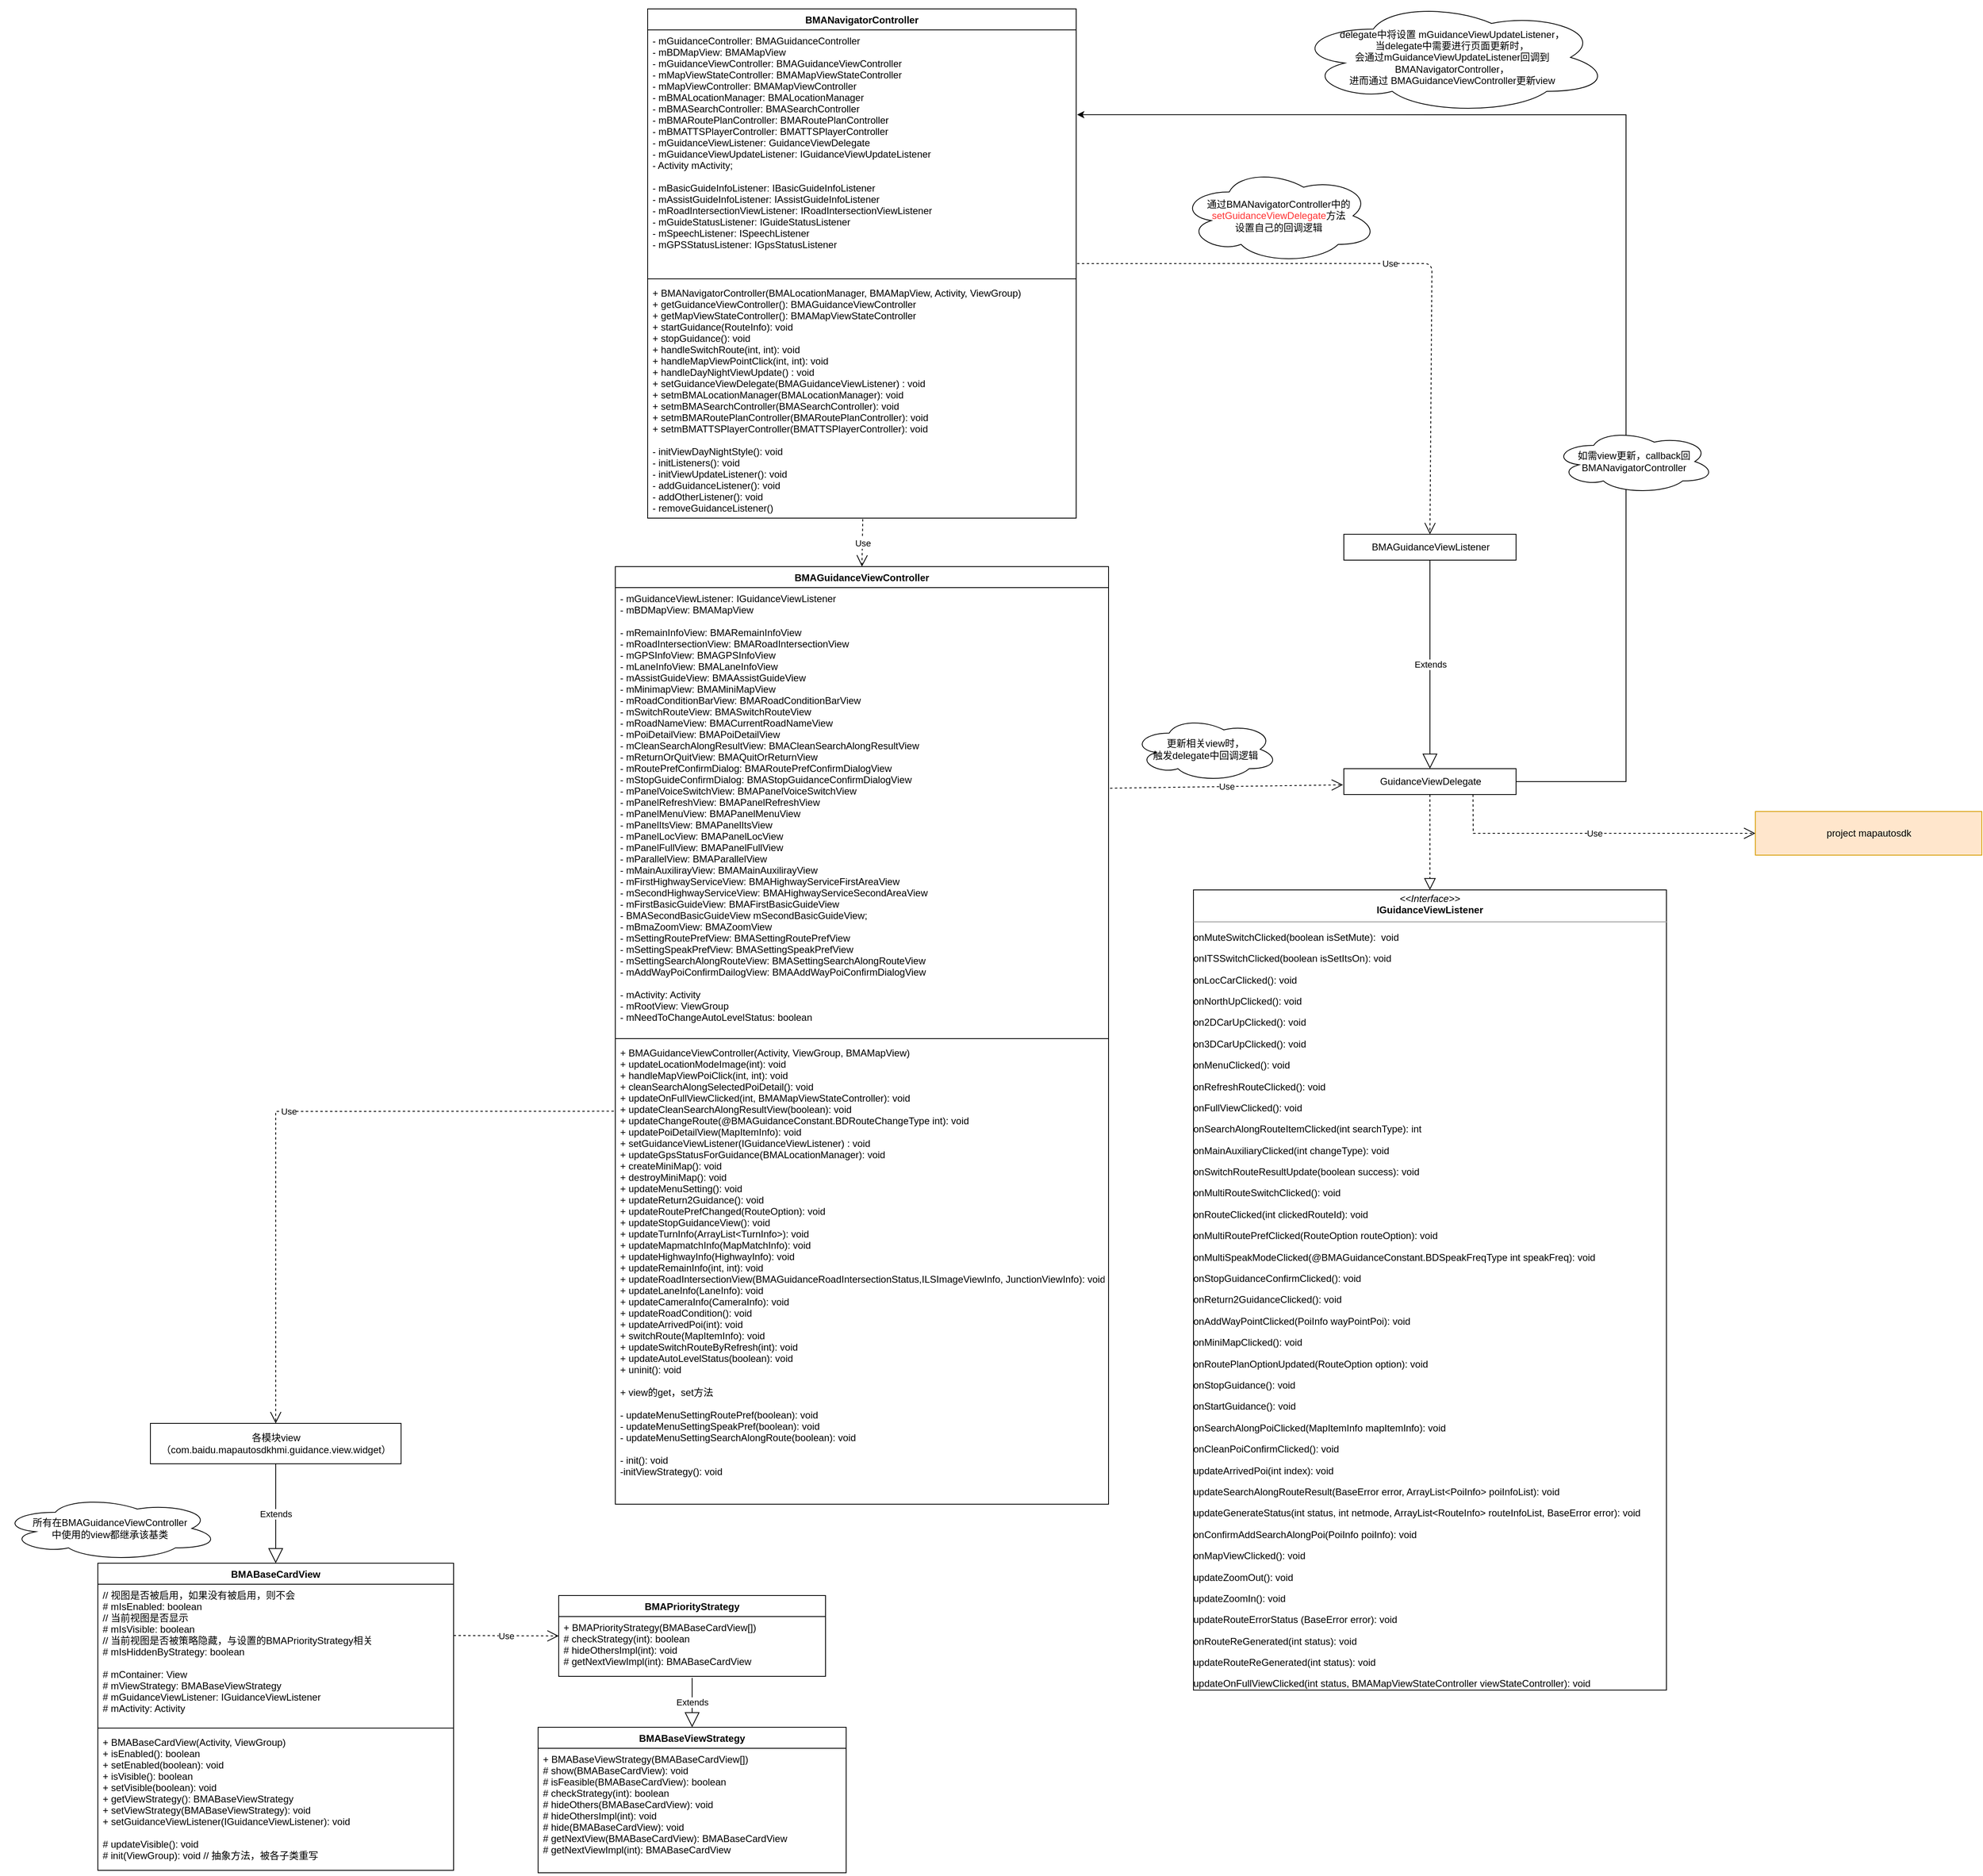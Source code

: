 <mxfile version="10.7.4" type="github"><diagram id="cbwFD5mW7fsBVPjqmvB1" name="Page-1"><mxGraphModel dx="2224" dy="2973" grid="1" gridSize="10" guides="1" tooltips="1" connect="1" arrows="1" fold="1" page="1" pageScale="1" pageWidth="826" pageHeight="1169" math="0" shadow="0"><root><mxCell id="0"/><mxCell id="1" parent="0"/><mxCell id="42xH3EtlM_pIVU0Sf06W-1" value="BMANavigatorController" style="swimlane;fontStyle=1;align=center;verticalAlign=top;childLayout=stackLayout;horizontal=1;startSize=26;horizontalStack=0;resizeParent=1;resizeParentMax=0;resizeLast=0;collapsible=1;marginBottom=0;" parent="1" vertex="1"><mxGeometry x="730" y="-1550" width="530" height="630" as="geometry"/></mxCell><mxCell id="42xH3EtlM_pIVU0Sf06W-2" value="- mGuidanceController: BMAGuidanceController&#10;- mBDMapView: BMAMapView&#10;- mGuidanceViewController: BMAGuidanceViewController&#10;- mMapViewStateController: BMAMapViewStateController&#10;- mMapViewController: BMAMapViewController&#10;- mBMALocationManager: BMALocationManager&#10;- mBMASearchController: BMASearchController&#10;- mBMARoutePlanController: BMARoutePlanController&#10;- mBMATTSPlayerController: BMATTSPlayerController&#10;- mGuidanceViewListener: GuidanceViewDelegate&#10;- mGuidanceViewUpdateListener: IGuidanceViewUpdateListener&#10;- Activity mActivity;&#10;&#10;- mBasicGuideInfoListener: IBasicGuideInfoListener&#10;- mAssistGuideInfoListener: IAssistGuideInfoListener&#10;- mRoadIntersectionViewListener: IRoadIntersectionViewListener&#10;- mGuideStatusListener: IGuideStatusListener&#10;- mSpeechListener: ISpeechListener&#10;- mGPSStatusListener: IGpsStatusListener" style="text;strokeColor=none;fillColor=none;align=left;verticalAlign=top;spacingLeft=4;spacingRight=4;overflow=hidden;rotatable=0;points=[[0,0.5],[1,0.5]];portConstraint=eastwest;" parent="42xH3EtlM_pIVU0Sf06W-1" vertex="1"><mxGeometry y="26" width="530" height="304" as="geometry"/></mxCell><mxCell id="42xH3EtlM_pIVU0Sf06W-3" value="" style="line;strokeWidth=1;fillColor=none;align=left;verticalAlign=middle;spacingTop=-1;spacingLeft=3;spacingRight=3;rotatable=0;labelPosition=right;points=[];portConstraint=eastwest;" parent="42xH3EtlM_pIVU0Sf06W-1" vertex="1"><mxGeometry y="330" width="530" height="8" as="geometry"/></mxCell><mxCell id="42xH3EtlM_pIVU0Sf06W-4" value="+ BMANavigatorController(BMALocationManager, BMAMapView, Activity, ViewGroup)&#10;+ getGuidanceViewController(): BMAGuidanceViewController&#10;+ getMapViewStateController(): BMAMapViewStateController&#10;+ startGuidance(RouteInfo): void&#10;+ stopGuidance(): void&#10;+ handleSwitchRoute(int, int): void&#10;+ handleMapViewPointClick(int, int): void&#10;+ handleDayNightViewUpdate() : void&#10;+ setGuidanceViewDelegate(BMAGuidanceViewListener) : void&#10;+ setmBMALocationManager(BMALocationManager): void&#10;+ setmBMASearchController(BMASearchController): void&#10;+ setmBMARoutePlanController(BMARoutePlanController): void&#10;+ setmBMATTSPlayerController(BMATTSPlayerController): void&#10;&#10;- initViewDayNightStyle(): void&#10;- initListeners(): void&#10;- initViewUpdateListener(): void&#10;- addGuidanceListener(): void&#10;- addOtherListener(): void&#10;- removeGuidanceListener()" style="text;strokeColor=none;fillColor=none;align=left;verticalAlign=top;spacingLeft=4;spacingRight=4;overflow=hidden;rotatable=0;points=[[0,0.5],[1,0.5]];portConstraint=eastwest;" parent="42xH3EtlM_pIVU0Sf06W-1" vertex="1"><mxGeometry y="338" width="530" height="292" as="geometry"/></mxCell><mxCell id="4yOHd0LwYtTpYNN_srMV-1" value="BMAGuidanceViewController" style="swimlane;fontStyle=1;align=center;verticalAlign=top;childLayout=stackLayout;horizontal=1;startSize=26;horizontalStack=0;resizeParent=1;resizeParentMax=0;resizeLast=0;collapsible=1;marginBottom=0;" parent="1" vertex="1"><mxGeometry x="690" y="-860" width="610" height="1160" as="geometry"/></mxCell><mxCell id="4yOHd0LwYtTpYNN_srMV-2" value="- mGuidanceViewListener: IGuidanceViewListener&#10;- mBDMapView: BMAMapView&#10;&#10;- mRemainInfoView: BMARemainInfoView&#10;- mRoadIntersectionView: BMARoadIntersectionView&#10;- mGPSInfoView: BMAGPSInfoView&#10;- mLaneInfoView: BMALaneInfoView&#10;- mAssistGuideView: BMAAssistGuideView&#10;- mMinimapView: BMAMiniMapView&#10;- mRoadConditionBarView: BMARoadConditionBarView&#10;- mSwitchRouteView: BMASwitchRouteView&#10;- mRoadNameView: BMACurrentRoadNameView&#10;- mPoiDetailView: BMAPoiDetailView&#10;- mCleanSearchAlongResultView: BMACleanSearchAlongResultView&#10;- mReturnOrQuitView: BMAQuitOrReturnView&#10;- mRoutePrefConfirmDialog: BMARoutePrefConfirmDialogView&#10;- mStopGuideConfirmDialog: BMAStopGuidanceConfirmDialogView&#10;- mPanelVoiceSwitchView: BMAPanelVoiceSwitchView&#10;- mPanelRefreshView: BMAPanelRefreshView&#10;- mPanelMenuView: BMAPanelMenuView&#10;- mPanelItsView: BMAPanelItsView&#10;- mPanelLocView: BMAPanelLocView&#10;- mPanelFullView: BMAPanelFullView&#10;- mParallelView: BMAParallelView&#10;- mMainAuxilirayView: BMAMainAuxilirayView&#10;- mFirstHighwayServiceView: BMAHighwayServiceFirstAreaView&#10;- mSecondHighwayServiceView: BMAHighwayServiceSecondAreaView&#10;- mFirstBasicGuideView: BMAFirstBasicGuideView&#10;- BMASecondBasicGuideView mSecondBasicGuideView;&#10;- mBmaZoomView: BMAZoomView&#10;- mSettingRoutePrefView: BMASettingRoutePrefView&#10;- mSettingSpeakPrefView: BMASettingSpeakPrefView&#10;- mSettingSearchAlongRouteView: BMASettingSearchAlongRouteView&#10;- mAddWayPoiConfirmDailogView: BMAAddWayPoiConfirmDialogView&#10;&#10;- mActivity: Activity&#10;- mRootView: ViewGroup&#10;- mNeedToChangeAutoLevelStatus: boolean&#10;" style="text;strokeColor=none;fillColor=none;align=left;verticalAlign=top;spacingLeft=4;spacingRight=4;overflow=hidden;rotatable=0;points=[[0,0.5],[1,0.5]];portConstraint=eastwest;" parent="4yOHd0LwYtTpYNN_srMV-1" vertex="1"><mxGeometry y="26" width="610" height="554" as="geometry"/></mxCell><mxCell id="4yOHd0LwYtTpYNN_srMV-3" value="" style="line;strokeWidth=1;fillColor=none;align=left;verticalAlign=middle;spacingTop=-1;spacingLeft=3;spacingRight=3;rotatable=0;labelPosition=right;points=[];portConstraint=eastwest;" parent="4yOHd0LwYtTpYNN_srMV-1" vertex="1"><mxGeometry y="580" width="610" height="8" as="geometry"/></mxCell><mxCell id="4yOHd0LwYtTpYNN_srMV-4" value="+ BMAGuidanceViewController(Activity, ViewGroup, BMAMapView)&#10;+ updateLocationModeImage(int): void&#10;+ handleMapViewPoiClick(int, int): void&#10;+ cleanSearchAlongSelectedPoiDetail(): void&#10;+ updateOnFullViewClicked(int, BMAMapViewStateController): void&#10;+ updateCleanSearchAlongResultView(boolean): void&#10;+ updateChangeRoute(@BMAGuidanceConstant.BDRouteChangeType int): void&#10;+ updatePoiDetailView(MapItemInfo): void&#10;+ setGuidanceViewListener(IGuidanceViewListener) : void&#10;+ updateGpsStatusForGuidance(BMALocationManager): void&#10;+ createMiniMap(): void&#10;+ destroyMiniMap(): void&#10;+ updateMenuSetting(): void&#10;+ updateReturn2Guidance(): void&#10;+ updateRoutePrefChanged(RouteOption): void&#10;+ updateStopGuidanceView(): void&#10;+ updateTurnInfo(ArrayList&lt;TurnInfo&gt;): void&#10;+ updateMapmatchInfo(MapMatchInfo): void&#10;+ updateHighwayInfo(HighwayInfo): void&#10;+ updateRemainInfo(int, int): void&#10;+ updateRoadIntersectionView(BMAGuidanceRoadIntersectionStatus,ILSImageViewInfo, JunctionViewInfo): void&#10;+ updateLaneInfo(LaneInfo): void&#10;+ updateCameraInfo(CameraInfo): void&#10;+ updateRoadCondition(): void&#10;+ updateArrivedPoi(int): void&#10;+ switchRoute(MapItemInfo): void&#10;+ updateSwitchRouteByRefresh(int): void&#10;+ updateAutoLevelStatus(boolean): void&#10;+ uninit(): void&#10;&#10;+ view的get，set方法&#10;&#10;- updateMenuSettingRoutePref(boolean): void&#10;- updateMenuSettingSpeakPref(boolean): void&#10;- updateMenuSettingSearchAlongRoute(boolean): void&#10;&#10;- init(): void&#10;-initViewStrategy(): void&#10;&#10;&#10;" style="text;strokeColor=none;fillColor=none;align=left;verticalAlign=top;spacingLeft=4;spacingRight=4;overflow=hidden;rotatable=0;points=[[0,0.5],[1,0.5]];portConstraint=eastwest;" parent="4yOHd0LwYtTpYNN_srMV-1" vertex="1"><mxGeometry y="588" width="610" height="572" as="geometry"/></mxCell><mxCell id="4yOHd0LwYtTpYNN_srMV-5" value="Use" style="endArrow=open;endSize=12;dashed=1;html=1;entryX=0.5;entryY=0;entryDx=0;entryDy=0;exitX=0.502;exitY=1.004;exitDx=0;exitDy=0;exitPerimeter=0;" parent="1" source="42xH3EtlM_pIVU0Sf06W-4" target="4yOHd0LwYtTpYNN_srMV-1" edge="1"><mxGeometry width="160" relative="1" as="geometry"><mxPoint x="580" y="-560" as="sourcePoint"/><mxPoint x="740" y="-560" as="targetPoint"/></mxGeometry></mxCell><mxCell id="4yOHd0LwYtTpYNN_srMV-7" value="&lt;p style=&quot;margin: 0px ; margin-top: 4px ; text-align: center&quot;&gt;&lt;i&gt;&amp;lt;&amp;lt;Interface&amp;gt;&amp;gt;&lt;/i&gt;&lt;br&gt;&lt;b&gt;IGuidanceViewListener&lt;/b&gt;&lt;br&gt;&lt;/p&gt;&lt;hr size=&quot;1&quot;&gt;&lt;p style=&quot;margin: 0px ; margin-left: 4px&quot;&gt;&lt;/p&gt;&lt;p&gt;onMuteSwitchClicked(boolean isSetMute):&amp;nbsp; void&lt;/p&gt;&lt;p&gt;&lt;span&gt;onITSSwitchClicked(boolean isSetItsOn): void&lt;/span&gt;&lt;/p&gt;&lt;p&gt;onLocCarClicked(): void&lt;/p&gt;&lt;p&gt;onNorthUpClicked(): void&lt;/p&gt;&lt;p&gt;on2DCarUpClicked(): void&lt;/p&gt;&lt;p&gt;on3DCarUpClicked(): void&lt;/p&gt;&lt;p&gt;onMenuClicked(): void&lt;/p&gt;&lt;p&gt;onRefreshRouteClicked(): void&lt;/p&gt;&lt;p&gt;onFullViewClicked(): void&lt;/p&gt;&lt;p&gt;onSearchAlongRouteItemClicked(int searchType): int&lt;/p&gt;&lt;p&gt;onMainAuxiliaryClicked(int changeType): void&lt;/p&gt;&lt;p&gt;onSwitchRouteResultUpdate(boolean success): void&lt;/p&gt;&lt;p&gt;onMultiRouteSwitchClicked(): void&lt;/p&gt;&lt;p&gt;onRouteClicked(int clickedRouteId): void&lt;/p&gt;&lt;p&gt;onMultiRoutePrefClicked(RouteOption routeOption): void&lt;/p&gt;&lt;p&gt;onMultiSpeakModeClicked(@BMAGuidanceConstant.BDSpeakFreqType int speakFreq): void&lt;/p&gt;&lt;p&gt;onStopGuidanceConfirmClicked(): void&lt;/p&gt;&lt;p&gt;onReturn2GuidanceClicked(): void&lt;/p&gt;&lt;p&gt;onAddWayPointClicked(PoiInfo wayPointPoi): void&lt;/p&gt;&lt;p&gt;onMiniMapClicked(): void&lt;/p&gt;&lt;p&gt;onRoutePlanOptionUpdated(RouteOption option): void&lt;/p&gt;&lt;p&gt;onStopGuidance(): void&lt;/p&gt;&lt;p&gt;onStartGuidance(): void&lt;/p&gt;&lt;p&gt;onSearchAlongPoiClicked(MapItemInfo mapItemInfo): void&lt;/p&gt;&lt;p&gt;onCleanPoiConfirmClicked(): void&lt;/p&gt;&lt;p&gt;updateArrivedPoi(int index): void&lt;/p&gt;&lt;p&gt;updateSearchAlongRouteResult(BaseError error, ArrayList&amp;lt;PoiInfo&amp;gt; poiInfoList): void&lt;/p&gt;&lt;p&gt;updateGenerateStatus(int status, int netmode, ArrayList&amp;lt;RouteInfo&amp;gt; routeInfoList, BaseError error): void&lt;/p&gt;&lt;p&gt;onConfirmAddSearchAlongPoi(PoiInfo poiInfo): void&lt;/p&gt;&lt;p&gt;onMapViewClicked(): void&lt;/p&gt;&lt;p&gt;updateZoomOut(): void&lt;/p&gt;&lt;p&gt;updateZoomIn(): void&lt;/p&gt;&lt;p&gt;updateRouteErrorStatus (BaseError error): void&lt;/p&gt;&lt;p&gt;onRouteReGenerated(int status): void&lt;/p&gt;&lt;p&gt;updateRouteReGenerated(int status): void&lt;/p&gt;&lt;p&gt;updateOnFullViewClicked(int status, BMAMapViewStateController viewStateController): void&lt;/p&gt;" style="verticalAlign=top;align=left;overflow=fill;fontSize=12;fontFamily=Helvetica;html=1;" parent="1" vertex="1"><mxGeometry x="1405" y="-460" width="585" height="990" as="geometry"/></mxCell><mxCell id="4yOHd0LwYtTpYNN_srMV-8" value="GuidanceViewDelegate" style="html=1;" parent="1" vertex="1"><mxGeometry x="1591" y="-610" width="213" height="32" as="geometry"/></mxCell><mxCell id="4yOHd0LwYtTpYNN_srMV-9" value="" style="endArrow=block;dashed=1;endFill=0;endSize=12;html=1;exitX=0.5;exitY=1;exitDx=0;exitDy=0;entryX=0.5;entryY=0;entryDx=0;entryDy=0;" parent="1" source="4yOHd0LwYtTpYNN_srMV-8" target="4yOHd0LwYtTpYNN_srMV-7" edge="1"><mxGeometry width="160" relative="1" as="geometry"><mxPoint x="1920" y="-580" as="sourcePoint"/><mxPoint x="2080" y="-580" as="targetPoint"/></mxGeometry></mxCell><mxCell id="4yOHd0LwYtTpYNN_srMV-10" value="Use" style="endArrow=open;endSize=12;dashed=1;html=1;exitX=1.003;exitY=0.448;exitDx=0;exitDy=0;exitPerimeter=0;" parent="1" source="4yOHd0LwYtTpYNN_srMV-2" edge="1"><mxGeometry width="160" relative="1" as="geometry"><mxPoint x="1380" y="-670" as="sourcePoint"/><mxPoint x="1590" y="-590" as="targetPoint"/></mxGeometry></mxCell><mxCell id="4yOHd0LwYtTpYNN_srMV-11" value="更新相关view时，&lt;br&gt;触发delegate中回调逻辑" style="ellipse;shape=cloud;whiteSpace=wrap;html=1;" parent="1" vertex="1"><mxGeometry x="1330" y="-674" width="180" height="80" as="geometry"/></mxCell><mxCell id="4yOHd0LwYtTpYNN_srMV-12" value="BMAGuidanceViewListener" style="html=1;" parent="1" vertex="1"><mxGeometry x="1591" y="-900" width="213" height="32" as="geometry"/></mxCell><mxCell id="4yOHd0LwYtTpYNN_srMV-13" value="Extends" style="endArrow=block;endSize=16;endFill=0;html=1;exitX=0.5;exitY=1;exitDx=0;exitDy=0;" parent="1" source="4yOHd0LwYtTpYNN_srMV-12" target="4yOHd0LwYtTpYNN_srMV-8" edge="1"><mxGeometry width="160" relative="1" as="geometry"><mxPoint x="1680" y="-770" as="sourcePoint"/><mxPoint x="1840" y="-770" as="targetPoint"/></mxGeometry></mxCell><mxCell id="4yOHd0LwYtTpYNN_srMV-14" value="Use" style="endArrow=open;endSize=12;dashed=1;html=1;entryX=0.5;entryY=0;entryDx=0;entryDy=0;exitX=1.002;exitY=0.951;exitDx=0;exitDy=0;exitPerimeter=0;" parent="1" source="42xH3EtlM_pIVU0Sf06W-2" target="4yOHd0LwYtTpYNN_srMV-12" edge="1"><mxGeometry width="160" relative="1" as="geometry"><mxPoint x="1581" y="-1238" as="sourcePoint"/><mxPoint x="1580" y="-1169" as="targetPoint"/><Array as="points"><mxPoint x="1700" y="-1235"/></Array></mxGeometry></mxCell><mxCell id="4yOHd0LwYtTpYNN_srMV-15" value="通过BMANavigatorController中的&lt;font color=&quot;#ff3333&quot;&gt;setGuidanceViewDelegate&lt;/font&gt;方法&lt;br&gt;设置自己的回调逻辑" style="ellipse;shape=cloud;whiteSpace=wrap;html=1;" parent="1" vertex="1"><mxGeometry x="1388" y="-1353" width="245" height="118" as="geometry"/></mxCell><mxCell id="4yOHd0LwYtTpYNN_srMV-16" value="" style="endArrow=classic;html=1;exitX=1;exitY=0.5;exitDx=0;exitDy=0;entryX=1.002;entryY=0.345;entryDx=0;entryDy=0;entryPerimeter=0;rounded=0;" parent="1" source="4yOHd0LwYtTpYNN_srMV-8" target="42xH3EtlM_pIVU0Sf06W-2" edge="1"><mxGeometry width="50" height="50" relative="1" as="geometry"><mxPoint x="1770" y="-760" as="sourcePoint"/><mxPoint x="1880" y="-1380" as="targetPoint"/><Array as="points"><mxPoint x="1940" y="-594"/><mxPoint x="1940" y="-1419"/></Array></mxGeometry></mxCell><mxCell id="4yOHd0LwYtTpYNN_srMV-17" value="&lt;span&gt;delegate中将设置 mGuidanceViewUpdateListener，&lt;br&gt;当delegate中需要进行页面更新时，&lt;br&gt;会通过&lt;/span&gt;mGuidanceViewUpdateListener回调到&lt;br&gt;&lt;span&gt;BMANavigatorController， &lt;br&gt;进而通过 &lt;/span&gt;&lt;span&gt;BMAGuidanceViewController更新view&lt;/span&gt;&lt;span&gt;&lt;br&gt;&lt;/span&gt;" style="ellipse;shape=cloud;whiteSpace=wrap;html=1;" parent="1" vertex="1"><mxGeometry x="1530" y="-1560" width="390" height="140" as="geometry"/></mxCell><mxCell id="4yOHd0LwYtTpYNN_srMV-18" value="如需view更新，callback回BMANavigatorController" style="ellipse;shape=cloud;whiteSpace=wrap;html=1;" parent="1" vertex="1"><mxGeometry x="1850" y="-1030" width="200" height="80" as="geometry"/></mxCell><mxCell id="4yOHd0LwYtTpYNN_srMV-19" value="Use" style="endArrow=open;endSize=12;dashed=1;html=1;exitX=0.75;exitY=1;exitDx=0;exitDy=0;entryX=0;entryY=0.5;entryDx=0;entryDy=0;rounded=0;" parent="1" source="4yOHd0LwYtTpYNN_srMV-8" target="4yOHd0LwYtTpYNN_srMV-20" edge="1"><mxGeometry width="160" relative="1" as="geometry"><mxPoint x="1790" y="-557.5" as="sourcePoint"/><mxPoint x="2100" y="-578" as="targetPoint"/><Array as="points"><mxPoint x="1751" y="-530"/></Array></mxGeometry></mxCell><mxCell id="4yOHd0LwYtTpYNN_srMV-20" value="project mapautosdk" style="html=1;fillColor=#ffe6cc;strokeColor=#d79b00;" parent="1" vertex="1"><mxGeometry x="2100" y="-557" width="280" height="54" as="geometry"/></mxCell><mxCell id="4yOHd0LwYtTpYNN_srMV-21" value="BMAPriorityStrategy" style="swimlane;fontStyle=1;align=center;verticalAlign=top;childLayout=stackLayout;horizontal=1;startSize=26;horizontalStack=0;resizeParent=1;resizeParentMax=0;resizeLast=0;collapsible=1;marginBottom=0;html=0;" parent="1" vertex="1"><mxGeometry x="620" y="413" width="330" height="100" as="geometry"/></mxCell><mxCell id="4yOHd0LwYtTpYNN_srMV-22" value="+ BMAPriorityStrategy(BMABaseCardView[]) &#10;# checkStrategy(int): boolean&#10;# hideOthersImpl(int): void&#10;# getNextViewImpl(int): BMABaseCardView" style="text;strokeColor=none;fillColor=none;align=left;verticalAlign=top;spacingLeft=4;spacingRight=4;overflow=hidden;rotatable=0;points=[[0,0.5],[1,0.5]];portConstraint=eastwest;" parent="4yOHd0LwYtTpYNN_srMV-21" vertex="1"><mxGeometry y="26" width="330" height="74" as="geometry"/></mxCell><mxCell id="4yOHd0LwYtTpYNN_srMV-25" value="BMABaseViewStrategy" style="swimlane;fontStyle=1;align=center;verticalAlign=top;childLayout=stackLayout;horizontal=1;startSize=26;horizontalStack=0;resizeParent=1;resizeParentMax=0;resizeLast=0;collapsible=1;marginBottom=0;html=0;" parent="1" vertex="1"><mxGeometry x="594.5" y="576" width="381" height="180" as="geometry"/></mxCell><mxCell id="4yOHd0LwYtTpYNN_srMV-26" value="+ BMABaseViewStrategy(BMABaseCardView[])&#10;# show(BMABaseCardView): void&#10;# isFeasible(BMABaseCardView): boolean&#10;# checkStrategy(int): boolean&#10;# hideOthers(BMABaseCardView): void&#10;# hideOthersImpl(int): void&#10;# hide(BMABaseCardView): void&#10;# getNextView(BMABaseCardView): BMABaseCardView&#10;# getNextViewImpl(int): BMABaseCardView" style="text;strokeColor=none;fillColor=none;align=left;verticalAlign=top;spacingLeft=4;spacingRight=4;overflow=hidden;rotatable=0;points=[[0,0.5],[1,0.5]];portConstraint=eastwest;" parent="4yOHd0LwYtTpYNN_srMV-25" vertex="1"><mxGeometry y="26" width="381" height="154" as="geometry"/></mxCell><mxCell id="4yOHd0LwYtTpYNN_srMV-29" value="Extends" style="endArrow=block;endSize=16;endFill=0;html=1;exitX=0.5;exitY=1.027;exitDx=0;exitDy=0;exitPerimeter=0;entryX=0.5;entryY=0;entryDx=0;entryDy=0;" parent="1" source="4yOHd0LwYtTpYNN_srMV-22" target="4yOHd0LwYtTpYNN_srMV-25" edge="1"><mxGeometry width="160" relative="1" as="geometry"><mxPoint x="1170.5" y="576" as="sourcePoint"/><mxPoint x="1170.029" y="834" as="targetPoint"/></mxGeometry></mxCell><mxCell id="4yOHd0LwYtTpYNN_srMV-30" value="BMABaseCardView" style="swimlane;fontStyle=1;align=center;verticalAlign=top;childLayout=stackLayout;horizontal=1;startSize=26;horizontalStack=0;resizeParent=1;resizeParentMax=0;resizeLast=0;collapsible=1;marginBottom=0;html=0;" parent="1" vertex="1"><mxGeometry x="50" y="373" width="440" height="380" as="geometry"/></mxCell><mxCell id="4yOHd0LwYtTpYNN_srMV-31" value="// 视图是否被启用，如果没有被启用，则不会&#10;# mIsEnabled: boolean&#10;// 当前视图是否显示&#10;# mIsVisible: boolean&#10;// 当前视图是否被策略隐藏，与设置的BMAPriorityStrategy相关&#10;# mIsHiddenByStrategy: boolean&#10;&#10;# mContainer: View&#10;# mViewStrategy: BMABaseViewStrategy&#10;# mGuidanceViewListener: IGuidanceViewListener&#10;# mActivity: Activity" style="text;strokeColor=none;fillColor=none;align=left;verticalAlign=top;spacingLeft=4;spacingRight=4;overflow=hidden;rotatable=0;points=[[0,0.5],[1,0.5]];portConstraint=eastwest;" parent="4yOHd0LwYtTpYNN_srMV-30" vertex="1"><mxGeometry y="26" width="440" height="174" as="geometry"/></mxCell><mxCell id="4yOHd0LwYtTpYNN_srMV-32" value="" style="line;strokeWidth=1;fillColor=none;align=left;verticalAlign=middle;spacingTop=-1;spacingLeft=3;spacingRight=3;rotatable=0;labelPosition=right;points=[];portConstraint=eastwest;" parent="4yOHd0LwYtTpYNN_srMV-30" vertex="1"><mxGeometry y="200" width="440" height="8" as="geometry"/></mxCell><mxCell id="4yOHd0LwYtTpYNN_srMV-33" value="+ BMABaseCardView(Activity, ViewGroup)&#10;+ isEnabled(): boolean&#10;+ setEnabled(boolean): void&#10;+ isVisible(): boolean&#10;+ setVisible(boolean): void&#10;+ getViewStrategy(): BMABaseViewStrategy&#10;+ setViewStrategy(BMABaseViewStrategy): void&#10;+ setGuidanceViewListener(IGuidanceViewListener): void&#10;&#10;# updateVisible(): void&#10;# init(ViewGroup): void // 抽象方法，被各子类重写" style="text;strokeColor=none;fillColor=none;align=left;verticalAlign=top;spacingLeft=4;spacingRight=4;overflow=hidden;rotatable=0;points=[[0,0.5],[1,0.5]];portConstraint=eastwest;" parent="4yOHd0LwYtTpYNN_srMV-30" vertex="1"><mxGeometry y="208" width="440" height="172" as="geometry"/></mxCell><mxCell id="4yOHd0LwYtTpYNN_srMV-34" value="所有在&lt;span&gt;BMAGuidanceViewController&lt;br&gt;中使用的view都继承该基类&lt;/span&gt;" style="ellipse;shape=cloud;whiteSpace=wrap;html=1;" parent="1" vertex="1"><mxGeometry x="-70" y="290" width="270" height="80" as="geometry"/></mxCell><mxCell id="4yOHd0LwYtTpYNN_srMV-36" value="Use" style="endArrow=open;endSize=12;dashed=1;html=1;" parent="1" edge="1"><mxGeometry width="160" relative="1" as="geometry"><mxPoint x="490" y="462.5" as="sourcePoint"/><mxPoint x="620" y="463" as="targetPoint"/></mxGeometry></mxCell><mxCell id="4yOHd0LwYtTpYNN_srMV-37" value="各模块view&lt;br&gt;（&lt;span&gt;com.baidu.mapautosdkhmi.guidance.view.widget&lt;/span&gt;&lt;span&gt;）&lt;/span&gt;&lt;br&gt;" style="html=1;" parent="1" vertex="1"><mxGeometry x="115" y="200" width="310" height="50" as="geometry"/></mxCell><mxCell id="4yOHd0LwYtTpYNN_srMV-38" value="Extends" style="endArrow=block;endSize=16;endFill=0;html=1;exitX=0.5;exitY=1;exitDx=0;exitDy=0;entryX=0.5;entryY=0;entryDx=0;entryDy=0;" parent="1" source="4yOHd0LwYtTpYNN_srMV-37" target="4yOHd0LwYtTpYNN_srMV-30" edge="1"><mxGeometry width="160" relative="1" as="geometry"><mxPoint x="410" y="-40" as="sourcePoint"/><mxPoint x="570" y="-40" as="targetPoint"/></mxGeometry></mxCell><mxCell id="4yOHd0LwYtTpYNN_srMV-39" value="Use" style="endArrow=open;endSize=12;dashed=1;html=1;exitX=-0.003;exitY=0.15;exitDx=0;exitDy=0;exitPerimeter=0;entryX=0.5;entryY=0;entryDx=0;entryDy=0;rounded=0;" parent="1" source="4yOHd0LwYtTpYNN_srMV-4" target="4yOHd0LwYtTpYNN_srMV-37" edge="1"><mxGeometry width="160" relative="1" as="geometry"><mxPoint x="380" y="-90" as="sourcePoint"/><mxPoint x="540" y="-90" as="targetPoint"/><Array as="points"><mxPoint x="270" y="-186"/></Array></mxGeometry></mxCell></root></mxGraphModel></diagram></mxfile>